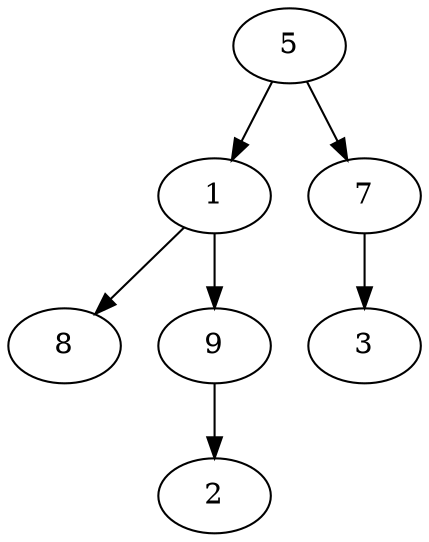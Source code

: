 digraph h {
aaaab[label="5"]
aaaac[label="1"]
aaaad[label="8"]
aaaba[label="9"]
aaabb[label="2"]
aaabc[label="7"]
aaabd[label="3"]
aaaab->aaaac
aaaac->aaaad
aaaac->aaaba
aaaba->aaabb
aaaab->aaabc
aaabc->aaabd
}
